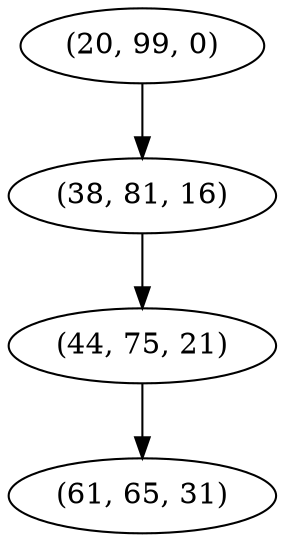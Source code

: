 digraph tree {
    "(20, 99, 0)";
    "(38, 81, 16)";
    "(44, 75, 21)";
    "(61, 65, 31)";
    "(20, 99, 0)" -> "(38, 81, 16)";
    "(38, 81, 16)" -> "(44, 75, 21)";
    "(44, 75, 21)" -> "(61, 65, 31)";
}
